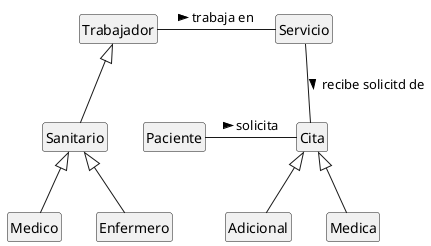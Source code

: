 ```plantuml
@startuml
hide empty fields 
hide empty attributes 
hide empty methods
hide empty members
hide circle

class Servicio
class Trabajador
class Sanitario extends Trabajador
class Medico    extends Sanitario
class Enfermero extends Sanitario
class Cita
class Adicional extends Cita
class Medica    extends Cita
class Paciente

Paciente -right- Cita: solicita >
Servicio -down- Cita : recibe solicitd de > 
Trabajador -right- Servicio : trabaja en >


@enduml
```

